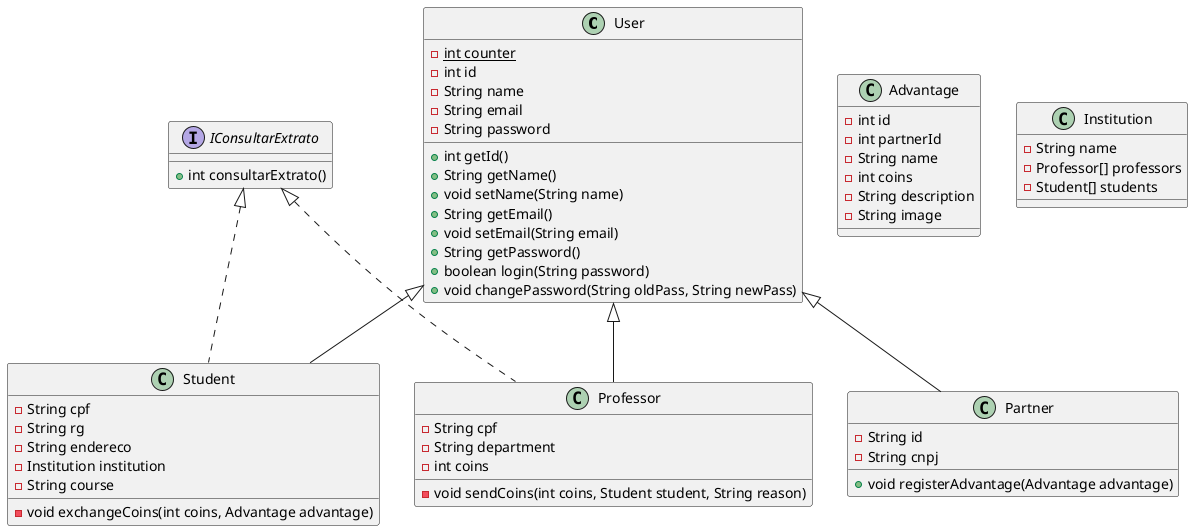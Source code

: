 @startuml

class User {
    -{static} int counter
    -int id
    -String name
    -String email
    -String password
    +int getId()
    +String getName()
    +void setName(String name)
    +String getEmail()
    +void setEmail(String email)
    +String getPassword()
    +boolean login(String password)
    +void changePassword(String oldPass, String newPass)
}

class Professor implements IConsultarExtrato {
    -String cpf
    -String department
    -int coins
    -void sendCoins(int coins, Student student, String reason)
}

class Student implements IConsultarExtrato {
    -String cpf
    -String rg
    -String endereco
    -Institution institution
    -String course
    -void exchangeCoins(int coins, Advantage advantage)
}

class Advantage {
    -int id
    -int partnerId
    -String name
    -int coins
    -String description
    -String image
}

class Partner {
    -String id
    -String cnpj
    +void registerAdvantage(Advantage advantage)
}

class Institution {
    -String name
    -Professor[] professors
    -Student[] students
}

interface IConsultarExtrato {
    +int consultarExtrato()
}

User <|-- Professor
User <|-- Student
User <|-- Partner

@enduml